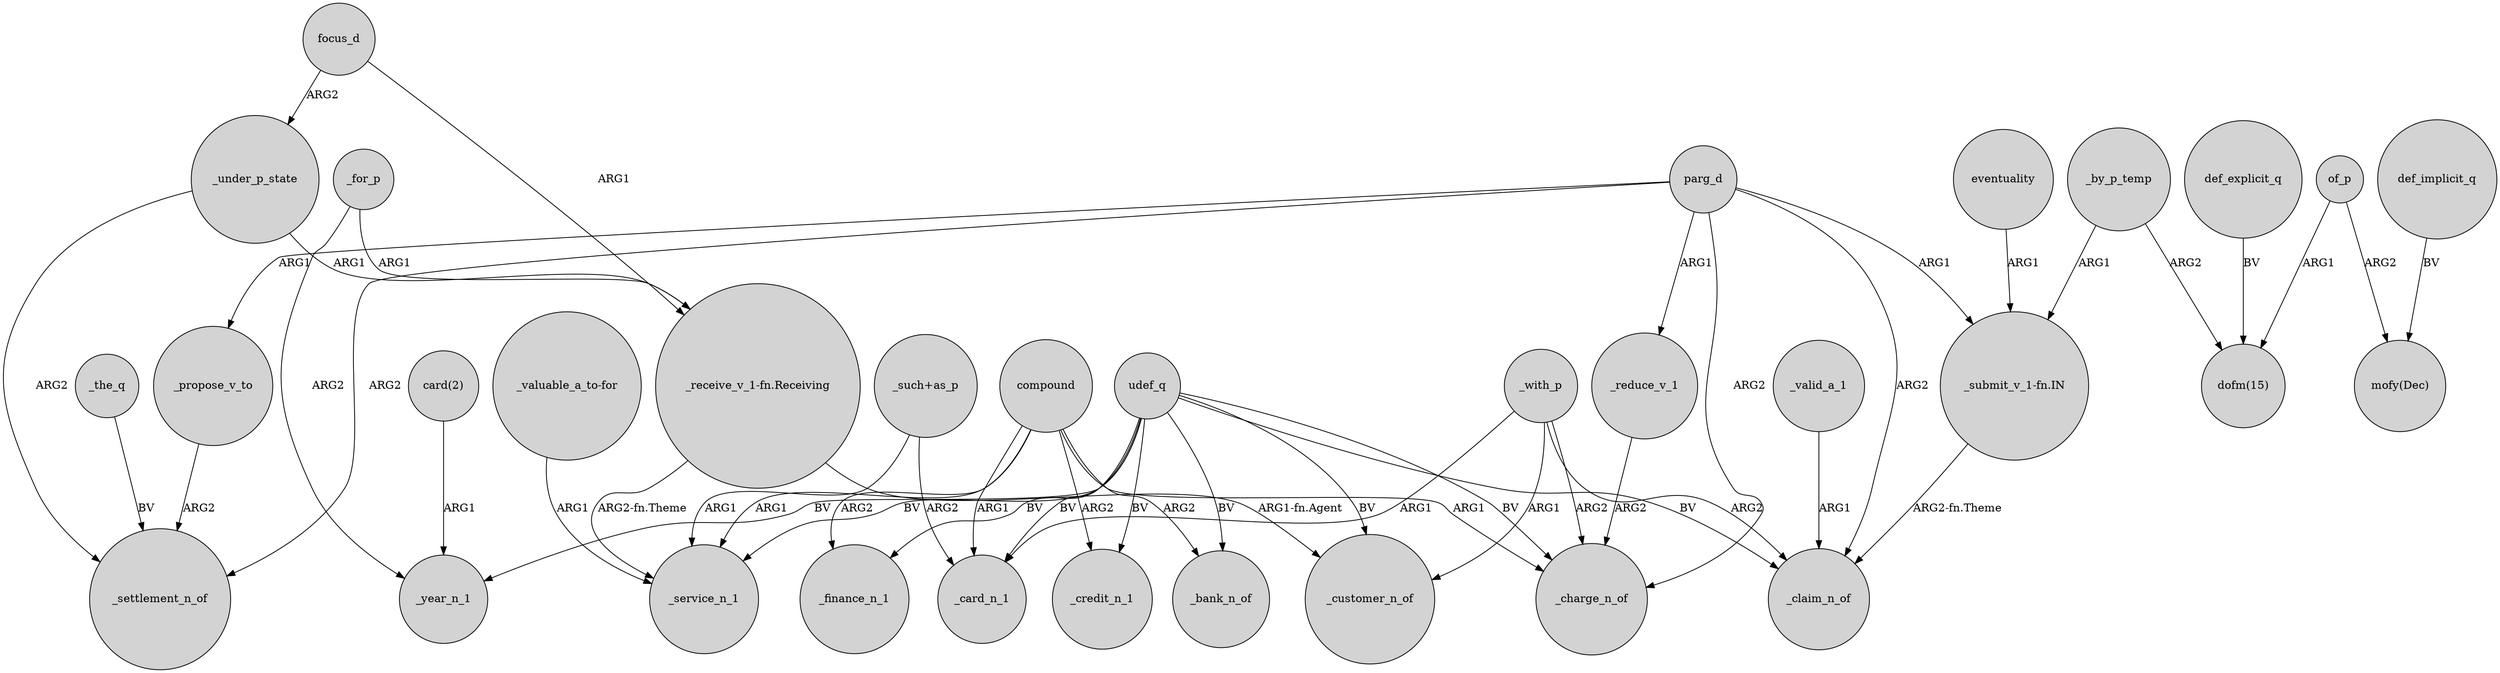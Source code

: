 digraph {
	node [shape=circle style=filled]
	parg_d -> _propose_v_to [label=ARG1]
	def_explicit_q -> "dofm(15)" [label=BV]
	compound -> _bank_n_of [label=ARG2]
	_for_p -> _year_n_1 [label=ARG2]
	"_submit_v_1-fn.IN" -> _claim_n_of [label="ARG2-fn.Theme"]
	udef_q -> _finance_n_1 [label=BV]
	udef_q -> _credit_n_1 [label=BV]
	def_implicit_q -> "mofy(Dec)" [label=BV]
	_reduce_v_1 -> _charge_n_of [label=ARG2]
	compound -> _credit_n_1 [label=ARG2]
	eventuality -> "_submit_v_1-fn.IN" [label=ARG1]
	"_valuable_a_to-for" -> _service_n_1 [label=ARG1]
	_with_p -> _customer_n_of [label=ARG1]
	_under_p_state -> "_receive_v_1-fn.Receiving" [label=ARG1]
	focus_d -> "_receive_v_1-fn.Receiving" [label=ARG1]
	compound -> _finance_n_1 [label=ARG2]
	_with_p -> _charge_n_of [label=ARG2]
	udef_q -> _charge_n_of [label=BV]
	udef_q -> _card_n_1 [label=BV]
	_valid_a_1 -> _claim_n_of [label=ARG1]
	compound -> _card_n_1 [label=ARG1]
	_by_p_temp -> "_submit_v_1-fn.IN" [label=ARG1]
	_the_q -> _settlement_n_of [label=BV]
	"_such+as_p" -> _service_n_1 [label=ARG1]
	udef_q -> _service_n_1 [label=BV]
	"card(2)" -> _year_n_1 [label=ARG1]
	compound -> _charge_n_of [label=ARG1]
	"_receive_v_1-fn.Receiving" -> _customer_n_of [label="ARG1-fn.Agent"]
	udef_q -> _customer_n_of [label=BV]
	"_such+as_p" -> _card_n_1 [label=ARG2]
	_with_p -> _card_n_1 [label=ARG1]
	parg_d -> _claim_n_of [label=ARG2]
	_by_p_temp -> "dofm(15)" [label=ARG2]
	"_receive_v_1-fn.Receiving" -> _service_n_1 [label="ARG2-fn.Theme"]
	_propose_v_to -> _settlement_n_of [label=ARG2]
	udef_q -> _year_n_1 [label=BV]
	_under_p_state -> _settlement_n_of [label=ARG2]
	_for_p -> "_receive_v_1-fn.Receiving" [label=ARG1]
	parg_d -> _reduce_v_1 [label=ARG1]
	of_p -> "mofy(Dec)" [label=ARG2]
	udef_q -> _claim_n_of [label=BV]
	parg_d -> "_submit_v_1-fn.IN" [label=ARG1]
	of_p -> "dofm(15)" [label=ARG1]
	_with_p -> _claim_n_of [label=ARG2]
	compound -> _service_n_1 [label=ARG1]
	focus_d -> _under_p_state [label=ARG2]
	parg_d -> _charge_n_of [label=ARG2]
	udef_q -> _bank_n_of [label=BV]
	parg_d -> _settlement_n_of [label=ARG2]
}
